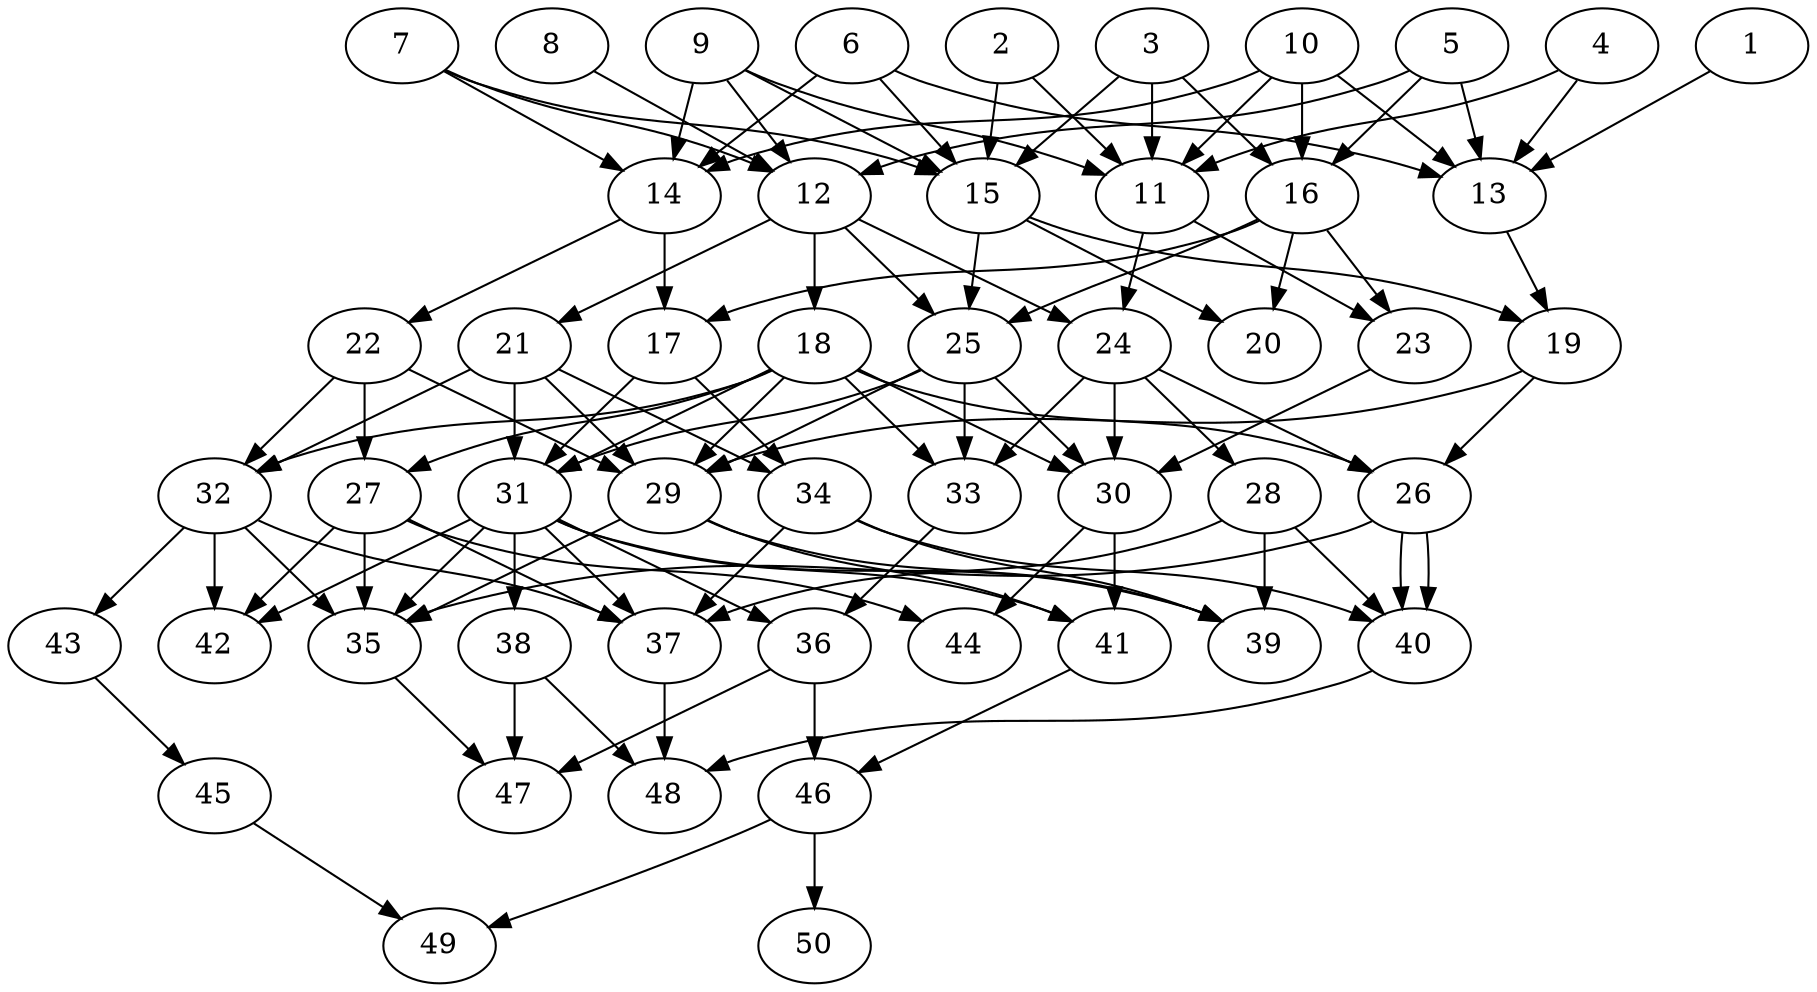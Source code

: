 // DAG automatically generated by daggen at Fri Jul 29 10:10:31 2022
// ./daggen --dot -n 50 --ccr 0.5 --fat 0.5 --regular 0.5 --density 0.5 -o data/50/random_50_22.gv 
digraph G {
  1 [compute_size="12478119005", trans_size="412114", result_size="70656", ram="25936696",alpha="0.02"]
  1 -> 13 [size ="70656"]
  2 [compute_size="257706490179", trans_size="464646", result_size="13312", ram="13867085",alpha="0.20"]
  2 -> 11 [size ="13312"]
  2 -> 15 [size ="13312"]
  3 [compute_size="782757789696", trans_size="107749", result_size="54272", ram="2464248",alpha="0.15"]
  3 -> 11 [size ="54272"]
  3 -> 15 [size ="54272"]
  3 -> 16 [size ="54272"]
  4 [compute_size="34525333944", trans_size="777566", result_size="74752", ram="8800924",alpha="0.10"]
  4 -> 11 [size ="74752"]
  4 -> 13 [size ="74752"]
  5 [compute_size="134217728000", trans_size="101144", result_size="1024", ram="40644372",alpha="0.19"]
  5 -> 12 [size ="1024"]
  5 -> 13 [size ="1024"]
  5 -> 16 [size ="1024"]
  6 [compute_size="134217728000", trans_size="315621", result_size="1024", ram="40812224",alpha="0.07"]
  6 -> 13 [size ="1024"]
  6 -> 14 [size ="1024"]
  6 -> 15 [size ="1024"]
  7 [compute_size="9778577620", trans_size="174938", result_size="13312", ram="29840468",alpha="0.06"]
  7 -> 12 [size ="13312"]
  7 -> 14 [size ="13312"]
  7 -> 15 [size ="13312"]
  8 [compute_size="137582208496", trans_size="354459", result_size="1024", ram="17329540",alpha="0.09"]
  8 -> 12 [size ="1024"]
  9 [compute_size="225956353093", trans_size="964456", result_size="13312", ram="2656767",alpha="0.00"]
  9 -> 11 [size ="13312"]
  9 -> 12 [size ="13312"]
  9 -> 14 [size ="13312"]
  9 -> 15 [size ="13312"]
  10 [compute_size="782757789696", trans_size="887879", result_size="54272", ram="51185464",alpha="0.15"]
  10 -> 11 [size ="54272"]
  10 -> 13 [size ="54272"]
  10 -> 14 [size ="54272"]
  10 -> 16 [size ="54272"]
  11 [compute_size="1067269973054", trans_size="292435", result_size="54272", ram="37605132",alpha="0.01"]
  11 -> 23 [size ="54272"]
  11 -> 24 [size ="54272"]
  12 [compute_size="478893262656", trans_size="602721", result_size="1024", ram="866807",alpha="0.07"]
  12 -> 18 [size ="1024"]
  12 -> 21 [size ="1024"]
  12 -> 24 [size ="1024"]
  12 -> 25 [size ="1024"]
  13 [compute_size="68719476736", trans_size="868650", result_size="74752", ram="18864758",alpha="0.13"]
  13 -> 19 [size ="74752"]
  14 [compute_size="5589617044", trans_size="260605", result_size="1024", ram="2232308",alpha="0.17"]
  14 -> 17 [size ="1024"]
  14 -> 22 [size ="1024"]
  15 [compute_size="549755813888", trans_size="570664", result_size="91136", ram="18727816",alpha="0.04"]
  15 -> 19 [size ="91136"]
  15 -> 20 [size ="91136"]
  15 -> 25 [size ="91136"]
  16 [compute_size="460997325028", trans_size="301362", result_size="13312", ram="49117872",alpha="0.00"]
  16 -> 17 [size ="13312"]
  16 -> 20 [size ="13312"]
  16 -> 23 [size ="13312"]
  16 -> 25 [size ="13312"]
  17 [compute_size="68719476736", trans_size="881294", result_size="74752", ram="38377276",alpha="0.04"]
  17 -> 31 [size ="74752"]
  17 -> 34 [size ="74752"]
  18 [compute_size="49961795123", trans_size="203490", result_size="1024", ram="49428264",alpha="0.05"]
  18 -> 26 [size ="1024"]
  18 -> 27 [size ="1024"]
  18 -> 29 [size ="1024"]
  18 -> 30 [size ="1024"]
  18 -> 31 [size ="1024"]
  18 -> 32 [size ="1024"]
  18 -> 33 [size ="1024"]
  19 [compute_size="703020033162", trans_size="804137", result_size="1024", ram="49032536",alpha="0.18"]
  19 -> 26 [size ="1024"]
  19 -> 29 [size ="1024"]
  20 [compute_size="624846803890", trans_size="107508", result_size="0", ram="45278036",alpha="0.18"]
  21 [compute_size="29168238201", trans_size="742195", result_size="54272", ram="21388166",alpha="0.05"]
  21 -> 29 [size ="54272"]
  21 -> 31 [size ="54272"]
  21 -> 32 [size ="54272"]
  21 -> 34 [size ="54272"]
  22 [compute_size="819294884747", trans_size="669808", result_size="1024", ram="45865268",alpha="0.15"]
  22 -> 27 [size ="1024"]
  22 -> 29 [size ="1024"]
  22 -> 32 [size ="1024"]
  23 [compute_size="301268582628", trans_size="1013773", result_size="91136", ram="51173600",alpha="0.05"]
  23 -> 30 [size ="91136"]
  24 [compute_size="2807008595", trans_size="207725", result_size="29696", ram="46536308",alpha="0.10"]
  24 -> 26 [size ="29696"]
  24 -> 28 [size ="29696"]
  24 -> 30 [size ="29696"]
  24 -> 33 [size ="29696"]
  25 [compute_size="549755813888", trans_size="18729", result_size="91136", ram="2803720",alpha="0.03"]
  25 -> 29 [size ="91136"]
  25 -> 30 [size ="91136"]
  25 -> 31 [size ="91136"]
  25 -> 33 [size ="91136"]
  26 [compute_size="5600561996", trans_size="904559", result_size="74752", ram="15840515",alpha="0.05"]
  26 -> 35 [size ="74752"]
  26 -> 40 [size ="74752"]
  26 -> 40 [size ="74752"]
  27 [compute_size="35458879538", trans_size="795405", result_size="70656", ram="23201566",alpha="0.14"]
  27 -> 35 [size ="70656"]
  27 -> 37 [size ="70656"]
  27 -> 42 [size ="70656"]
  27 -> 44 [size ="70656"]
  28 [compute_size="14045338386", trans_size="317053", result_size="9216", ram="30969500",alpha="0.09"]
  28 -> 37 [size ="9216"]
  28 -> 39 [size ="9216"]
  28 -> 40 [size ="9216"]
  29 [compute_size="485500150", trans_size="828856", result_size="70656", ram="29044878",alpha="0.01"]
  29 -> 35 [size ="70656"]
  29 -> 39 [size ="70656"]
  29 -> 41 [size ="70656"]
  30 [compute_size="543980021995", trans_size="649950", result_size="9216", ram="17862268",alpha="0.07"]
  30 -> 41 [size ="9216"]
  30 -> 44 [size ="9216"]
  31 [compute_size="8589934592", trans_size="944024", result_size="70656", ram="47558792",alpha="0.04"]
  31 -> 35 [size ="70656"]
  31 -> 36 [size ="70656"]
  31 -> 37 [size ="70656"]
  31 -> 38 [size ="70656"]
  31 -> 39 [size ="70656"]
  31 -> 41 [size ="70656"]
  31 -> 42 [size ="70656"]
  32 [compute_size="28991029248", trans_size="284122", result_size="29696", ram="38959832",alpha="0.18"]
  32 -> 35 [size ="29696"]
  32 -> 37 [size ="29696"]
  32 -> 42 [size ="29696"]
  32 -> 43 [size ="29696"]
  33 [compute_size="8589934592", trans_size="666696", result_size="70656", ram="24583212",alpha="0.07"]
  33 -> 36 [size ="70656"]
  34 [compute_size="8589934592", trans_size="716184", result_size="70656", ram="21395704",alpha="0.01"]
  34 -> 37 [size ="70656"]
  34 -> 39 [size ="70656"]
  34 -> 40 [size ="70656"]
  35 [compute_size="3989294112", trans_size="418044", result_size="29696", ram="41235392",alpha="0.15"]
  35 -> 47 [size ="29696"]
  36 [compute_size="3204521002", trans_size="277938", result_size="74752", ram="6006258",alpha="0.07"]
  36 -> 46 [size ="74752"]
  36 -> 47 [size ="74752"]
  37 [compute_size="299954554916", trans_size="196196", result_size="1024", ram="47382116",alpha="0.01"]
  37 -> 48 [size ="1024"]
  38 [compute_size="9706234542", trans_size="1026748", result_size="91136", ram="8470302",alpha="0.14"]
  38 -> 47 [size ="91136"]
  38 -> 48 [size ="91136"]
  39 [compute_size="1059147531052", trans_size="921390", result_size="0", ram="9684446",alpha="0.01"]
  40 [compute_size="22830278076", trans_size="42469", result_size="91136", ram="47004196",alpha="0.16"]
  40 -> 48 [size ="91136"]
  41 [compute_size="2112411195", trans_size="231901", result_size="70656", ram="47346496",alpha="0.01"]
  41 -> 46 [size ="70656"]
  42 [compute_size="10867052609", trans_size="200660", result_size="0", ram="51324152",alpha="0.11"]
  43 [compute_size="368293445632", trans_size="356131", result_size="9216", ram="26074656",alpha="0.17"]
  43 -> 45 [size ="9216"]
  44 [compute_size="8589934592", trans_size="593184", result_size="0", ram="7232500",alpha="0.09"]
  45 [compute_size="8925979477", trans_size="44748", result_size="1024", ram="10113574",alpha="0.02"]
  45 -> 49 [size ="1024"]
  46 [compute_size="977370805947", trans_size="486331", result_size="54272", ram="49414852",alpha="0.13"]
  46 -> 49 [size ="54272"]
  46 -> 50 [size ="54272"]
  47 [compute_size="549755813888", trans_size="96270", result_size="0", ram="38597536",alpha="0.09"]
  48 [compute_size="68719476736", trans_size="715913", result_size="0", ram="38226544",alpha="0.06"]
  49 [compute_size="368293445632", trans_size="207442", result_size="0", ram="19476376",alpha="0.01"]
  50 [compute_size="2332216995", trans_size="135623", result_size="0", ram="31414610",alpha="0.15"]
}